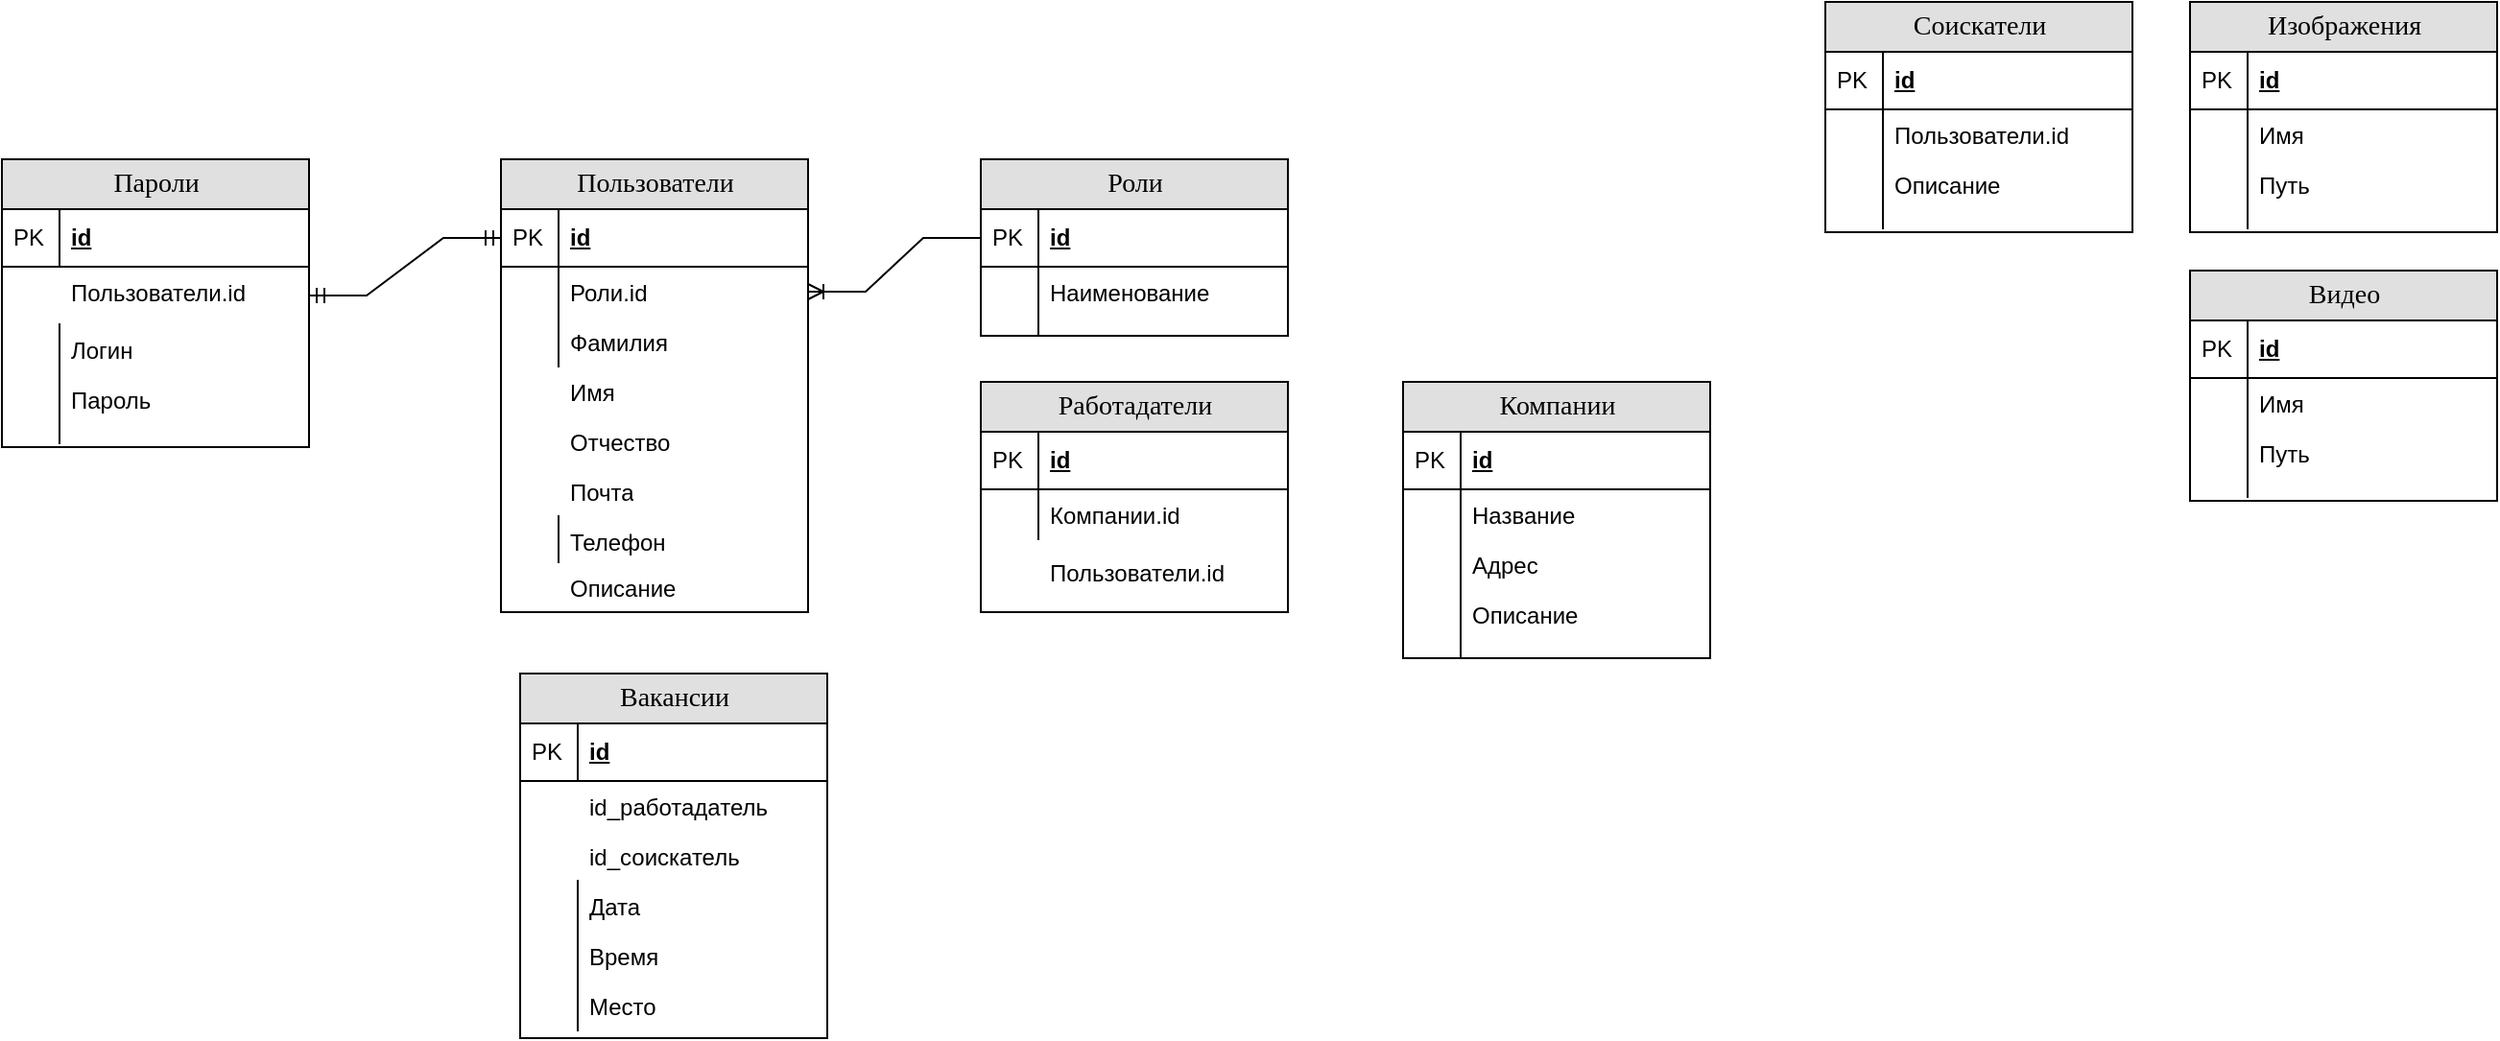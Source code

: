 <mxfile version="20.8.23" type="github">
  <diagram name="Page-1" id="e56a1550-8fbb-45ad-956c-1786394a9013">
    <mxGraphModel dx="1659" dy="703" grid="1" gridSize="10" guides="1" tooltips="1" connect="1" arrows="1" fold="1" page="0" pageScale="1" pageWidth="1100" pageHeight="850" background="none" math="0" shadow="0">
      <root>
        <mxCell id="0" />
        <mxCell id="1" parent="0" />
        <mxCell id="CByPjqdnH1mS_0EtE83R-48" value="Пользователи" style="swimlane;html=1;fontStyle=0;childLayout=stackLayout;horizontal=1;startSize=26;fillColor=#e0e0e0;horizontalStack=0;resizeParent=1;resizeLast=0;collapsible=1;marginBottom=0;swimlaneFillColor=#ffffff;align=center;rounded=0;shadow=0;comic=0;labelBackgroundColor=none;strokeWidth=1;fontFamily=Verdana;fontSize=14" parent="1" vertex="1">
          <mxGeometry x="30" y="272" width="160" height="236" as="geometry" />
        </mxCell>
        <mxCell id="CByPjqdnH1mS_0EtE83R-49" value="id" style="shape=partialRectangle;top=0;left=0;right=0;bottom=1;html=1;align=left;verticalAlign=middle;fillColor=none;spacingLeft=34;spacingRight=4;whiteSpace=wrap;overflow=hidden;rotatable=0;points=[[0,0.5],[1,0.5]];portConstraint=eastwest;dropTarget=0;fontStyle=5;" parent="CByPjqdnH1mS_0EtE83R-48" vertex="1">
          <mxGeometry y="26" width="160" height="30" as="geometry" />
        </mxCell>
        <mxCell id="CByPjqdnH1mS_0EtE83R-50" value="PK" style="shape=partialRectangle;top=0;left=0;bottom=0;html=1;fillColor=none;align=left;verticalAlign=middle;spacingLeft=4;spacingRight=4;whiteSpace=wrap;overflow=hidden;rotatable=0;points=[];portConstraint=eastwest;part=1;" parent="CByPjqdnH1mS_0EtE83R-49" vertex="1" connectable="0">
          <mxGeometry width="30" height="30" as="geometry" />
        </mxCell>
        <mxCell id="CByPjqdnH1mS_0EtE83R-53" value="Роли.id" style="shape=partialRectangle;top=0;left=0;right=0;bottom=0;html=1;align=left;verticalAlign=top;fillColor=none;spacingLeft=34;spacingRight=4;whiteSpace=wrap;overflow=hidden;rotatable=0;points=[[0,0.5],[1,0.5]];portConstraint=eastwest;dropTarget=0;" parent="CByPjqdnH1mS_0EtE83R-48" vertex="1">
          <mxGeometry y="56" width="160" height="26" as="geometry" />
        </mxCell>
        <mxCell id="CByPjqdnH1mS_0EtE83R-54" value="" style="shape=partialRectangle;top=0;left=0;bottom=0;html=1;fillColor=none;align=left;verticalAlign=top;spacingLeft=4;spacingRight=4;whiteSpace=wrap;overflow=hidden;rotatable=0;points=[];portConstraint=eastwest;part=1;" parent="CByPjqdnH1mS_0EtE83R-53" vertex="1" connectable="0">
          <mxGeometry width="30" height="26" as="geometry" />
        </mxCell>
        <mxCell id="CByPjqdnH1mS_0EtE83R-51" value="Фамилия" style="shape=partialRectangle;top=0;left=0;right=0;bottom=0;html=1;align=left;verticalAlign=top;fillColor=none;spacingLeft=34;spacingRight=4;whiteSpace=wrap;overflow=hidden;rotatable=0;points=[[0,0.5],[1,0.5]];portConstraint=eastwest;dropTarget=0;" parent="CByPjqdnH1mS_0EtE83R-48" vertex="1">
          <mxGeometry y="82" width="160" height="26" as="geometry" />
        </mxCell>
        <mxCell id="CByPjqdnH1mS_0EtE83R-52" value="" style="shape=partialRectangle;top=0;left=0;bottom=0;html=1;fillColor=none;align=left;verticalAlign=top;spacingLeft=4;spacingRight=4;whiteSpace=wrap;overflow=hidden;rotatable=0;points=[];portConstraint=eastwest;part=1;" parent="CByPjqdnH1mS_0EtE83R-51" vertex="1" connectable="0">
          <mxGeometry width="30" height="26" as="geometry" />
        </mxCell>
        <mxCell id="NSzCooW_XAb84CC9enrU-23" value="Имя" style="shape=partialRectangle;top=0;left=0;right=0;bottom=0;html=1;align=left;verticalAlign=top;fillColor=none;spacingLeft=34;spacingRight=4;whiteSpace=wrap;overflow=hidden;rotatable=0;points=[[0,0.5],[1,0.5]];portConstraint=eastwest;dropTarget=0;" vertex="1" parent="CByPjqdnH1mS_0EtE83R-48">
          <mxGeometry y="108" width="160" height="26" as="geometry" />
        </mxCell>
        <mxCell id="NSzCooW_XAb84CC9enrU-24" value="Отчество" style="shape=partialRectangle;top=0;left=0;right=0;bottom=0;html=1;align=left;verticalAlign=top;fillColor=none;spacingLeft=34;spacingRight=4;whiteSpace=wrap;overflow=hidden;rotatable=0;points=[[0,0.5],[1,0.5]];portConstraint=eastwest;dropTarget=0;" vertex="1" parent="CByPjqdnH1mS_0EtE83R-48">
          <mxGeometry y="134" width="160" height="26" as="geometry" />
        </mxCell>
        <mxCell id="NSzCooW_XAb84CC9enrU-41" value="Почта" style="shape=partialRectangle;top=0;left=0;right=0;bottom=0;html=1;align=left;verticalAlign=top;fillColor=none;spacingLeft=34;spacingRight=4;whiteSpace=wrap;overflow=hidden;rotatable=0;points=[[0,0.5],[1,0.5]];portConstraint=eastwest;dropTarget=0;" vertex="1" parent="CByPjqdnH1mS_0EtE83R-48">
          <mxGeometry y="160" width="160" height="26" as="geometry" />
        </mxCell>
        <mxCell id="CByPjqdnH1mS_0EtE83R-57" value="Телефон" style="shape=partialRectangle;top=0;left=0;right=0;bottom=0;html=1;align=left;verticalAlign=top;fillColor=none;spacingLeft=34;spacingRight=4;whiteSpace=wrap;overflow=hidden;rotatable=0;points=[[0,0.5],[1,0.5]];portConstraint=eastwest;dropTarget=0;" parent="CByPjqdnH1mS_0EtE83R-48" vertex="1">
          <mxGeometry y="186" width="160" height="24" as="geometry" />
        </mxCell>
        <mxCell id="CByPjqdnH1mS_0EtE83R-58" value="" style="shape=partialRectangle;top=0;left=0;bottom=0;html=1;fillColor=none;align=left;verticalAlign=top;spacingLeft=4;spacingRight=4;whiteSpace=wrap;overflow=hidden;rotatable=0;points=[];portConstraint=eastwest;part=1;" parent="CByPjqdnH1mS_0EtE83R-57" vertex="1" connectable="0">
          <mxGeometry width="30" height="24" as="geometry" />
        </mxCell>
        <mxCell id="NSzCooW_XAb84CC9enrU-42" value="Описание" style="shape=partialRectangle;top=0;left=0;right=0;bottom=0;html=1;align=left;verticalAlign=top;fillColor=none;spacingLeft=34;spacingRight=4;whiteSpace=wrap;overflow=hidden;rotatable=0;points=[[0,0.5],[1,0.5]];portConstraint=eastwest;dropTarget=0;" vertex="1" parent="CByPjqdnH1mS_0EtE83R-48">
          <mxGeometry y="210" width="160" height="24" as="geometry" />
        </mxCell>
        <mxCell id="CByPjqdnH1mS_0EtE83R-59" value="Роли" style="swimlane;html=1;fontStyle=0;childLayout=stackLayout;horizontal=1;startSize=26;fillColor=#e0e0e0;horizontalStack=0;resizeParent=1;resizeLast=0;collapsible=1;marginBottom=0;swimlaneFillColor=#ffffff;align=center;rounded=0;shadow=0;comic=0;labelBackgroundColor=none;strokeWidth=1;fontFamily=Verdana;fontSize=14" parent="1" vertex="1">
          <mxGeometry x="280" y="272" width="160" height="92" as="geometry" />
        </mxCell>
        <mxCell id="CByPjqdnH1mS_0EtE83R-60" value="id" style="shape=partialRectangle;top=0;left=0;right=0;bottom=1;html=1;align=left;verticalAlign=middle;fillColor=none;spacingLeft=34;spacingRight=4;whiteSpace=wrap;overflow=hidden;rotatable=0;points=[[0,0.5],[1,0.5]];portConstraint=eastwest;dropTarget=0;fontStyle=5;" parent="CByPjqdnH1mS_0EtE83R-59" vertex="1">
          <mxGeometry y="26" width="160" height="30" as="geometry" />
        </mxCell>
        <mxCell id="CByPjqdnH1mS_0EtE83R-61" value="PK" style="shape=partialRectangle;top=0;left=0;bottom=0;html=1;fillColor=none;align=left;verticalAlign=middle;spacingLeft=4;spacingRight=4;whiteSpace=wrap;overflow=hidden;rotatable=0;points=[];portConstraint=eastwest;part=1;" parent="CByPjqdnH1mS_0EtE83R-60" vertex="1" connectable="0">
          <mxGeometry width="30" height="30" as="geometry" />
        </mxCell>
        <mxCell id="CByPjqdnH1mS_0EtE83R-62" value="Наименование" style="shape=partialRectangle;top=0;left=0;right=0;bottom=0;html=1;align=left;verticalAlign=top;fillColor=none;spacingLeft=34;spacingRight=4;whiteSpace=wrap;overflow=hidden;rotatable=0;points=[[0,0.5],[1,0.5]];portConstraint=eastwest;dropTarget=0;" parent="CByPjqdnH1mS_0EtE83R-59" vertex="1">
          <mxGeometry y="56" width="160" height="26" as="geometry" />
        </mxCell>
        <mxCell id="CByPjqdnH1mS_0EtE83R-63" value="" style="shape=partialRectangle;top=0;left=0;bottom=0;html=1;fillColor=none;align=left;verticalAlign=top;spacingLeft=4;spacingRight=4;whiteSpace=wrap;overflow=hidden;rotatable=0;points=[];portConstraint=eastwest;part=1;" parent="CByPjqdnH1mS_0EtE83R-62" vertex="1" connectable="0">
          <mxGeometry width="30" height="26" as="geometry" />
        </mxCell>
        <mxCell id="CByPjqdnH1mS_0EtE83R-68" value="" style="shape=partialRectangle;top=0;left=0;right=0;bottom=0;html=1;align=left;verticalAlign=top;fillColor=none;spacingLeft=34;spacingRight=4;whiteSpace=wrap;overflow=hidden;rotatable=0;points=[[0,0.5],[1,0.5]];portConstraint=eastwest;dropTarget=0;" parent="CByPjqdnH1mS_0EtE83R-59" vertex="1">
          <mxGeometry y="82" width="160" height="10" as="geometry" />
        </mxCell>
        <mxCell id="CByPjqdnH1mS_0EtE83R-69" value="" style="shape=partialRectangle;top=0;left=0;bottom=0;html=1;fillColor=none;align=left;verticalAlign=top;spacingLeft=4;spacingRight=4;whiteSpace=wrap;overflow=hidden;rotatable=0;points=[];portConstraint=eastwest;part=1;" parent="CByPjqdnH1mS_0EtE83R-68" vertex="1" connectable="0">
          <mxGeometry width="30" height="10" as="geometry" />
        </mxCell>
        <mxCell id="CByPjqdnH1mS_0EtE83R-70" value="Вакансии" style="swimlane;html=1;fontStyle=0;childLayout=stackLayout;horizontal=1;startSize=26;fillColor=#e0e0e0;horizontalStack=0;resizeParent=1;resizeLast=0;collapsible=1;marginBottom=0;swimlaneFillColor=#ffffff;align=center;rounded=0;shadow=0;comic=0;labelBackgroundColor=none;strokeWidth=1;fontFamily=Verdana;fontSize=14" parent="1" vertex="1">
          <mxGeometry x="40" y="540" width="160" height="190" as="geometry" />
        </mxCell>
        <mxCell id="CByPjqdnH1mS_0EtE83R-71" value="id" style="shape=partialRectangle;top=0;left=0;right=0;bottom=1;html=1;align=left;verticalAlign=middle;fillColor=none;spacingLeft=34;spacingRight=4;whiteSpace=wrap;overflow=hidden;rotatable=0;points=[[0,0.5],[1,0.5]];portConstraint=eastwest;dropTarget=0;fontStyle=5;" parent="CByPjqdnH1mS_0EtE83R-70" vertex="1">
          <mxGeometry y="26" width="160" height="30" as="geometry" />
        </mxCell>
        <mxCell id="CByPjqdnH1mS_0EtE83R-72" value="PK" style="shape=partialRectangle;top=0;left=0;bottom=0;html=1;fillColor=none;align=left;verticalAlign=middle;spacingLeft=4;spacingRight=4;whiteSpace=wrap;overflow=hidden;rotatable=0;points=[];portConstraint=eastwest;part=1;" parent="CByPjqdnH1mS_0EtE83R-71" vertex="1" connectable="0">
          <mxGeometry width="30" height="30" as="geometry" />
        </mxCell>
        <mxCell id="NSzCooW_XAb84CC9enrU-27" value="id_работадатель" style="shape=partialRectangle;top=0;left=0;right=0;bottom=0;html=1;align=left;verticalAlign=top;fillColor=none;spacingLeft=34;spacingRight=4;whiteSpace=wrap;overflow=hidden;rotatable=0;points=[[0,0.5],[1,0.5]];portConstraint=eastwest;dropTarget=0;" vertex="1" parent="CByPjqdnH1mS_0EtE83R-70">
          <mxGeometry y="56" width="160" height="26" as="geometry" />
        </mxCell>
        <mxCell id="NSzCooW_XAb84CC9enrU-26" value="id_соискатель" style="shape=partialRectangle;top=0;left=0;right=0;bottom=0;html=1;align=left;verticalAlign=top;fillColor=none;spacingLeft=34;spacingRight=4;whiteSpace=wrap;overflow=hidden;rotatable=0;points=[[0,0.5],[1,0.5]];portConstraint=eastwest;dropTarget=0;" vertex="1" parent="CByPjqdnH1mS_0EtE83R-70">
          <mxGeometry y="82" width="160" height="26" as="geometry" />
        </mxCell>
        <mxCell id="CByPjqdnH1mS_0EtE83R-73" value="Дата" style="shape=partialRectangle;top=0;left=0;right=0;bottom=0;html=1;align=left;verticalAlign=top;fillColor=none;spacingLeft=34;spacingRight=4;whiteSpace=wrap;overflow=hidden;rotatable=0;points=[[0,0.5],[1,0.5]];portConstraint=eastwest;dropTarget=0;" parent="CByPjqdnH1mS_0EtE83R-70" vertex="1">
          <mxGeometry y="108" width="160" height="26" as="geometry" />
        </mxCell>
        <mxCell id="CByPjqdnH1mS_0EtE83R-74" value="" style="shape=partialRectangle;top=0;left=0;bottom=0;html=1;fillColor=none;align=left;verticalAlign=top;spacingLeft=4;spacingRight=4;whiteSpace=wrap;overflow=hidden;rotatable=0;points=[];portConstraint=eastwest;part=1;" parent="CByPjqdnH1mS_0EtE83R-73" vertex="1" connectable="0">
          <mxGeometry width="30" height="26" as="geometry" />
        </mxCell>
        <mxCell id="CByPjqdnH1mS_0EtE83R-75" value="Время" style="shape=partialRectangle;top=0;left=0;right=0;bottom=0;html=1;align=left;verticalAlign=top;fillColor=none;spacingLeft=34;spacingRight=4;whiteSpace=wrap;overflow=hidden;rotatable=0;points=[[0,0.5],[1,0.5]];portConstraint=eastwest;dropTarget=0;" parent="CByPjqdnH1mS_0EtE83R-70" vertex="1">
          <mxGeometry y="134" width="160" height="26" as="geometry" />
        </mxCell>
        <mxCell id="CByPjqdnH1mS_0EtE83R-76" value="" style="shape=partialRectangle;top=0;left=0;bottom=0;html=1;fillColor=none;align=left;verticalAlign=top;spacingLeft=4;spacingRight=4;whiteSpace=wrap;overflow=hidden;rotatable=0;points=[];portConstraint=eastwest;part=1;" parent="CByPjqdnH1mS_0EtE83R-75" vertex="1" connectable="0">
          <mxGeometry width="30" height="26" as="geometry" />
        </mxCell>
        <mxCell id="CByPjqdnH1mS_0EtE83R-77" value="Место" style="shape=partialRectangle;top=0;left=0;right=0;bottom=0;html=1;align=left;verticalAlign=top;fillColor=none;spacingLeft=34;spacingRight=4;whiteSpace=wrap;overflow=hidden;rotatable=0;points=[[0,0.5],[1,0.5]];portConstraint=eastwest;dropTarget=0;" parent="CByPjqdnH1mS_0EtE83R-70" vertex="1">
          <mxGeometry y="160" width="160" height="26" as="geometry" />
        </mxCell>
        <mxCell id="CByPjqdnH1mS_0EtE83R-78" value="" style="shape=partialRectangle;top=0;left=0;bottom=0;html=1;fillColor=none;align=left;verticalAlign=top;spacingLeft=4;spacingRight=4;whiteSpace=wrap;overflow=hidden;rotatable=0;points=[];portConstraint=eastwest;part=1;" parent="CByPjqdnH1mS_0EtE83R-77" vertex="1" connectable="0">
          <mxGeometry width="30" height="26" as="geometry" />
        </mxCell>
        <mxCell id="NSzCooW_XAb84CC9enrU-1" value="Работадатели" style="swimlane;html=1;fontStyle=0;childLayout=stackLayout;horizontal=1;startSize=26;fillColor=#e0e0e0;horizontalStack=0;resizeParent=1;resizeLast=0;collapsible=1;marginBottom=0;swimlaneFillColor=#ffffff;align=center;rounded=0;shadow=0;comic=0;labelBackgroundColor=none;strokeWidth=1;fontFamily=Verdana;fontSize=14" vertex="1" parent="1">
          <mxGeometry x="280" y="388" width="160" height="120" as="geometry" />
        </mxCell>
        <mxCell id="NSzCooW_XAb84CC9enrU-2" value="id" style="shape=partialRectangle;top=0;left=0;right=0;bottom=1;html=1;align=left;verticalAlign=middle;fillColor=none;spacingLeft=34;spacingRight=4;whiteSpace=wrap;overflow=hidden;rotatable=0;points=[[0,0.5],[1,0.5]];portConstraint=eastwest;dropTarget=0;fontStyle=5;" vertex="1" parent="NSzCooW_XAb84CC9enrU-1">
          <mxGeometry y="26" width="160" height="30" as="geometry" />
        </mxCell>
        <mxCell id="NSzCooW_XAb84CC9enrU-3" value="PK" style="shape=partialRectangle;top=0;left=0;bottom=0;html=1;fillColor=none;align=left;verticalAlign=middle;spacingLeft=4;spacingRight=4;whiteSpace=wrap;overflow=hidden;rotatable=0;points=[];portConstraint=eastwest;part=1;" vertex="1" connectable="0" parent="NSzCooW_XAb84CC9enrU-2">
          <mxGeometry width="30" height="30" as="geometry" />
        </mxCell>
        <mxCell id="NSzCooW_XAb84CC9enrU-4" value="Компании.id" style="shape=partialRectangle;top=0;left=0;right=0;bottom=0;html=1;align=left;verticalAlign=top;fillColor=none;spacingLeft=34;spacingRight=4;whiteSpace=wrap;overflow=hidden;rotatable=0;points=[[0,0.5],[1,0.5]];portConstraint=eastwest;dropTarget=0;" vertex="1" parent="NSzCooW_XAb84CC9enrU-1">
          <mxGeometry y="56" width="160" height="30" as="geometry" />
        </mxCell>
        <mxCell id="NSzCooW_XAb84CC9enrU-5" value="" style="shape=partialRectangle;top=0;left=0;bottom=0;html=1;fillColor=none;align=left;verticalAlign=top;spacingLeft=4;spacingRight=4;whiteSpace=wrap;overflow=hidden;rotatable=0;points=[];portConstraint=eastwest;part=1;" vertex="1" connectable="0" parent="NSzCooW_XAb84CC9enrU-4">
          <mxGeometry width="30" height="26" as="geometry" />
        </mxCell>
        <mxCell id="NSzCooW_XAb84CC9enrU-44" value="Пользователи.id" style="shape=partialRectangle;top=0;left=0;right=0;bottom=0;html=1;align=left;verticalAlign=top;fillColor=none;spacingLeft=34;spacingRight=4;whiteSpace=wrap;overflow=hidden;rotatable=0;points=[[0,0.5],[1,0.5]];portConstraint=eastwest;dropTarget=0;" vertex="1" parent="NSzCooW_XAb84CC9enrU-1">
          <mxGeometry y="86" width="160" height="26" as="geometry" />
        </mxCell>
        <mxCell id="NSzCooW_XAb84CC9enrU-12" value="Соискатели" style="swimlane;html=1;fontStyle=0;childLayout=stackLayout;horizontal=1;startSize=26;fillColor=#e0e0e0;horizontalStack=0;resizeParent=1;resizeLast=0;collapsible=1;marginBottom=0;swimlaneFillColor=#ffffff;align=center;rounded=0;shadow=0;comic=0;labelBackgroundColor=none;strokeWidth=1;fontFamily=Verdana;fontSize=14" vertex="1" parent="1">
          <mxGeometry x="720" y="190" width="160" height="120" as="geometry" />
        </mxCell>
        <mxCell id="NSzCooW_XAb84CC9enrU-13" value="id" style="shape=partialRectangle;top=0;left=0;right=0;bottom=1;html=1;align=left;verticalAlign=middle;fillColor=none;spacingLeft=34;spacingRight=4;whiteSpace=wrap;overflow=hidden;rotatable=0;points=[[0,0.5],[1,0.5]];portConstraint=eastwest;dropTarget=0;fontStyle=5;" vertex="1" parent="NSzCooW_XAb84CC9enrU-12">
          <mxGeometry y="26" width="160" height="30" as="geometry" />
        </mxCell>
        <mxCell id="NSzCooW_XAb84CC9enrU-14" value="PK" style="shape=partialRectangle;top=0;left=0;bottom=0;html=1;fillColor=none;align=left;verticalAlign=middle;spacingLeft=4;spacingRight=4;whiteSpace=wrap;overflow=hidden;rotatable=0;points=[];portConstraint=eastwest;part=1;" vertex="1" connectable="0" parent="NSzCooW_XAb84CC9enrU-13">
          <mxGeometry width="30" height="30" as="geometry" />
        </mxCell>
        <mxCell id="NSzCooW_XAb84CC9enrU-15" value="Пользователи.id" style="shape=partialRectangle;top=0;left=0;right=0;bottom=0;html=1;align=left;verticalAlign=top;fillColor=none;spacingLeft=34;spacingRight=4;whiteSpace=wrap;overflow=hidden;rotatable=0;points=[[0,0.5],[1,0.5]];portConstraint=eastwest;dropTarget=0;" vertex="1" parent="NSzCooW_XAb84CC9enrU-12">
          <mxGeometry y="56" width="160" height="26" as="geometry" />
        </mxCell>
        <mxCell id="NSzCooW_XAb84CC9enrU-16" value="" style="shape=partialRectangle;top=0;left=0;bottom=0;html=1;fillColor=none;align=left;verticalAlign=top;spacingLeft=4;spacingRight=4;whiteSpace=wrap;overflow=hidden;rotatable=0;points=[];portConstraint=eastwest;part=1;" vertex="1" connectable="0" parent="NSzCooW_XAb84CC9enrU-15">
          <mxGeometry width="30" height="26" as="geometry" />
        </mxCell>
        <mxCell id="NSzCooW_XAb84CC9enrU-17" value="Описание" style="shape=partialRectangle;top=0;left=0;right=0;bottom=0;html=1;align=left;verticalAlign=top;fillColor=none;spacingLeft=34;spacingRight=4;whiteSpace=wrap;overflow=hidden;rotatable=0;points=[[0,0.5],[1,0.5]];portConstraint=eastwest;dropTarget=0;" vertex="1" parent="NSzCooW_XAb84CC9enrU-12">
          <mxGeometry y="82" width="160" height="26" as="geometry" />
        </mxCell>
        <mxCell id="NSzCooW_XAb84CC9enrU-18" value="" style="shape=partialRectangle;top=0;left=0;bottom=0;html=1;fillColor=none;align=left;verticalAlign=top;spacingLeft=4;spacingRight=4;whiteSpace=wrap;overflow=hidden;rotatable=0;points=[];portConstraint=eastwest;part=1;" vertex="1" connectable="0" parent="NSzCooW_XAb84CC9enrU-17">
          <mxGeometry width="30" height="26" as="geometry" />
        </mxCell>
        <mxCell id="NSzCooW_XAb84CC9enrU-21" value="" style="shape=partialRectangle;top=0;left=0;right=0;bottom=0;html=1;align=left;verticalAlign=top;fillColor=none;spacingLeft=34;spacingRight=4;whiteSpace=wrap;overflow=hidden;rotatable=0;points=[[0,0.5],[1,0.5]];portConstraint=eastwest;dropTarget=0;" vertex="1" parent="NSzCooW_XAb84CC9enrU-12">
          <mxGeometry y="108" width="160" height="10" as="geometry" />
        </mxCell>
        <mxCell id="NSzCooW_XAb84CC9enrU-22" value="" style="shape=partialRectangle;top=0;left=0;bottom=0;html=1;fillColor=none;align=left;verticalAlign=top;spacingLeft=4;spacingRight=4;whiteSpace=wrap;overflow=hidden;rotatable=0;points=[];portConstraint=eastwest;part=1;" vertex="1" connectable="0" parent="NSzCooW_XAb84CC9enrU-21">
          <mxGeometry width="30" height="10" as="geometry" />
        </mxCell>
        <mxCell id="NSzCooW_XAb84CC9enrU-28" value="Пароли" style="swimlane;html=1;fontStyle=0;childLayout=stackLayout;horizontal=1;startSize=26;fillColor=#e0e0e0;horizontalStack=0;resizeParent=1;resizeLast=0;collapsible=1;marginBottom=0;swimlaneFillColor=#ffffff;align=center;rounded=0;shadow=0;comic=0;labelBackgroundColor=none;strokeWidth=1;fontFamily=Verdana;fontSize=14" vertex="1" parent="1">
          <mxGeometry x="-230" y="272" width="160" height="150" as="geometry">
            <mxRectangle x="340" y="400" width="90" height="30" as="alternateBounds" />
          </mxGeometry>
        </mxCell>
        <mxCell id="NSzCooW_XAb84CC9enrU-29" value="id" style="shape=partialRectangle;top=0;left=0;right=0;bottom=1;html=1;align=left;verticalAlign=middle;fillColor=none;spacingLeft=34;spacingRight=4;whiteSpace=wrap;overflow=hidden;rotatable=0;points=[[0,0.5],[1,0.5]];portConstraint=eastwest;dropTarget=0;fontStyle=5;" vertex="1" parent="NSzCooW_XAb84CC9enrU-28">
          <mxGeometry y="26" width="160" height="30" as="geometry" />
        </mxCell>
        <mxCell id="NSzCooW_XAb84CC9enrU-30" value="PK" style="shape=partialRectangle;top=0;left=0;bottom=0;html=1;fillColor=none;align=left;verticalAlign=middle;spacingLeft=4;spacingRight=4;whiteSpace=wrap;overflow=hidden;rotatable=0;points=[];portConstraint=eastwest;part=1;" vertex="1" connectable="0" parent="NSzCooW_XAb84CC9enrU-29">
          <mxGeometry width="30" height="30" as="geometry" />
        </mxCell>
        <mxCell id="NSzCooW_XAb84CC9enrU-40" value="Пользователи.id" style="shape=partialRectangle;top=0;left=0;right=0;bottom=0;html=1;align=left;verticalAlign=top;fillColor=none;spacingLeft=34;spacingRight=4;whiteSpace=wrap;overflow=hidden;rotatable=0;points=[[0,0.5],[1,0.5]];portConstraint=eastwest;dropTarget=0;container=0;" vertex="1" parent="NSzCooW_XAb84CC9enrU-28">
          <mxGeometry y="56" width="160" height="30" as="geometry" />
        </mxCell>
        <mxCell id="NSzCooW_XAb84CC9enrU-31" value="Логин" style="shape=partialRectangle;top=0;left=0;right=0;bottom=0;html=1;align=left;verticalAlign=top;fillColor=none;spacingLeft=34;spacingRight=4;whiteSpace=wrap;overflow=hidden;rotatable=0;points=[[0,0.5],[1,0.5]];portConstraint=eastwest;dropTarget=0;" vertex="1" parent="NSzCooW_XAb84CC9enrU-28">
          <mxGeometry y="86" width="160" height="26" as="geometry" />
        </mxCell>
        <mxCell id="NSzCooW_XAb84CC9enrU-32" value="" style="shape=partialRectangle;top=0;left=0;bottom=0;html=1;fillColor=none;align=left;verticalAlign=top;spacingLeft=4;spacingRight=4;whiteSpace=wrap;overflow=hidden;rotatable=0;points=[];portConstraint=eastwest;part=1;" vertex="1" connectable="0" parent="NSzCooW_XAb84CC9enrU-31">
          <mxGeometry width="30" height="26" as="geometry" />
        </mxCell>
        <mxCell id="NSzCooW_XAb84CC9enrU-33" value="Пароль" style="shape=partialRectangle;top=0;left=0;right=0;bottom=0;html=1;align=left;verticalAlign=top;fillColor=none;spacingLeft=34;spacingRight=4;whiteSpace=wrap;overflow=hidden;rotatable=0;points=[[0,0.5],[1,0.5]];portConstraint=eastwest;dropTarget=0;" vertex="1" parent="NSzCooW_XAb84CC9enrU-28">
          <mxGeometry y="112" width="160" height="26" as="geometry" />
        </mxCell>
        <mxCell id="NSzCooW_XAb84CC9enrU-34" value="" style="shape=partialRectangle;top=0;left=0;bottom=0;html=1;fillColor=none;align=left;verticalAlign=top;spacingLeft=4;spacingRight=4;whiteSpace=wrap;overflow=hidden;rotatable=0;points=[];portConstraint=eastwest;part=1;" vertex="1" connectable="0" parent="NSzCooW_XAb84CC9enrU-33">
          <mxGeometry width="30" height="26" as="geometry" />
        </mxCell>
        <mxCell id="NSzCooW_XAb84CC9enrU-37" value="" style="shape=partialRectangle;top=0;left=0;right=0;bottom=0;html=1;align=left;verticalAlign=top;fillColor=none;spacingLeft=34;spacingRight=4;whiteSpace=wrap;overflow=hidden;rotatable=0;points=[[0,0.5],[1,0.5]];portConstraint=eastwest;dropTarget=0;" vertex="1" parent="NSzCooW_XAb84CC9enrU-28">
          <mxGeometry y="138" width="160" height="10" as="geometry" />
        </mxCell>
        <mxCell id="NSzCooW_XAb84CC9enrU-38" value="" style="shape=partialRectangle;top=0;left=0;bottom=0;html=1;fillColor=none;align=left;verticalAlign=top;spacingLeft=4;spacingRight=4;whiteSpace=wrap;overflow=hidden;rotatable=0;points=[];portConstraint=eastwest;part=1;" vertex="1" connectable="0" parent="NSzCooW_XAb84CC9enrU-37">
          <mxGeometry width="30" height="10" as="geometry" />
        </mxCell>
        <mxCell id="NSzCooW_XAb84CC9enrU-47" value="Компании" style="swimlane;html=1;fontStyle=0;childLayout=stackLayout;horizontal=1;startSize=26;fillColor=#e0e0e0;horizontalStack=0;resizeParent=1;resizeLast=0;collapsible=1;marginBottom=0;swimlaneFillColor=#ffffff;align=center;rounded=0;shadow=0;comic=0;labelBackgroundColor=none;strokeWidth=1;fontFamily=Verdana;fontSize=14" vertex="1" parent="1">
          <mxGeometry x="500" y="388" width="160" height="144" as="geometry" />
        </mxCell>
        <mxCell id="NSzCooW_XAb84CC9enrU-48" value="id" style="shape=partialRectangle;top=0;left=0;right=0;bottom=1;html=1;align=left;verticalAlign=middle;fillColor=none;spacingLeft=34;spacingRight=4;whiteSpace=wrap;overflow=hidden;rotatable=0;points=[[0,0.5],[1,0.5]];portConstraint=eastwest;dropTarget=0;fontStyle=5;" vertex="1" parent="NSzCooW_XAb84CC9enrU-47">
          <mxGeometry y="26" width="160" height="30" as="geometry" />
        </mxCell>
        <mxCell id="NSzCooW_XAb84CC9enrU-49" value="PK" style="shape=partialRectangle;top=0;left=0;bottom=0;html=1;fillColor=none;align=left;verticalAlign=middle;spacingLeft=4;spacingRight=4;whiteSpace=wrap;overflow=hidden;rotatable=0;points=[];portConstraint=eastwest;part=1;" vertex="1" connectable="0" parent="NSzCooW_XAb84CC9enrU-48">
          <mxGeometry width="30" height="30" as="geometry" />
        </mxCell>
        <mxCell id="NSzCooW_XAb84CC9enrU-50" value="Название" style="shape=partialRectangle;top=0;left=0;right=0;bottom=0;html=1;align=left;verticalAlign=top;fillColor=none;spacingLeft=34;spacingRight=4;whiteSpace=wrap;overflow=hidden;rotatable=0;points=[[0,0.5],[1,0.5]];portConstraint=eastwest;dropTarget=0;" vertex="1" parent="NSzCooW_XAb84CC9enrU-47">
          <mxGeometry y="56" width="160" height="26" as="geometry" />
        </mxCell>
        <mxCell id="NSzCooW_XAb84CC9enrU-51" value="" style="shape=partialRectangle;top=0;left=0;bottom=0;html=1;fillColor=none;align=left;verticalAlign=top;spacingLeft=4;spacingRight=4;whiteSpace=wrap;overflow=hidden;rotatable=0;points=[];portConstraint=eastwest;part=1;" vertex="1" connectable="0" parent="NSzCooW_XAb84CC9enrU-50">
          <mxGeometry width="30" height="26" as="geometry" />
        </mxCell>
        <mxCell id="NSzCooW_XAb84CC9enrU-52" value="Адрес" style="shape=partialRectangle;top=0;left=0;right=0;bottom=0;html=1;align=left;verticalAlign=top;fillColor=none;spacingLeft=34;spacingRight=4;whiteSpace=wrap;overflow=hidden;rotatable=0;points=[[0,0.5],[1,0.5]];portConstraint=eastwest;dropTarget=0;" vertex="1" parent="NSzCooW_XAb84CC9enrU-47">
          <mxGeometry y="82" width="160" height="26" as="geometry" />
        </mxCell>
        <mxCell id="NSzCooW_XAb84CC9enrU-53" value="" style="shape=partialRectangle;top=0;left=0;bottom=0;html=1;fillColor=none;align=left;verticalAlign=top;spacingLeft=4;spacingRight=4;whiteSpace=wrap;overflow=hidden;rotatable=0;points=[];portConstraint=eastwest;part=1;" vertex="1" connectable="0" parent="NSzCooW_XAb84CC9enrU-52">
          <mxGeometry width="30" height="26" as="geometry" />
        </mxCell>
        <mxCell id="NSzCooW_XAb84CC9enrU-54" value="Описание" style="shape=partialRectangle;top=0;left=0;right=0;bottom=0;html=1;align=left;verticalAlign=top;fillColor=none;spacingLeft=34;spacingRight=4;whiteSpace=wrap;overflow=hidden;rotatable=0;points=[[0,0.5],[1,0.5]];portConstraint=eastwest;dropTarget=0;" vertex="1" parent="NSzCooW_XAb84CC9enrU-47">
          <mxGeometry y="108" width="160" height="26" as="geometry" />
        </mxCell>
        <mxCell id="NSzCooW_XAb84CC9enrU-55" value="" style="shape=partialRectangle;top=0;left=0;bottom=0;html=1;fillColor=none;align=left;verticalAlign=top;spacingLeft=4;spacingRight=4;whiteSpace=wrap;overflow=hidden;rotatable=0;points=[];portConstraint=eastwest;part=1;" vertex="1" connectable="0" parent="NSzCooW_XAb84CC9enrU-54">
          <mxGeometry width="30" height="26" as="geometry" />
        </mxCell>
        <mxCell id="NSzCooW_XAb84CC9enrU-56" value="" style="shape=partialRectangle;top=0;left=0;right=0;bottom=0;html=1;align=left;verticalAlign=top;fillColor=none;spacingLeft=34;spacingRight=4;whiteSpace=wrap;overflow=hidden;rotatable=0;points=[[0,0.5],[1,0.5]];portConstraint=eastwest;dropTarget=0;" vertex="1" parent="NSzCooW_XAb84CC9enrU-47">
          <mxGeometry y="134" width="160" height="10" as="geometry" />
        </mxCell>
        <mxCell id="NSzCooW_XAb84CC9enrU-57" value="" style="shape=partialRectangle;top=0;left=0;bottom=0;html=1;fillColor=none;align=left;verticalAlign=top;spacingLeft=4;spacingRight=4;whiteSpace=wrap;overflow=hidden;rotatable=0;points=[];portConstraint=eastwest;part=1;" vertex="1" connectable="0" parent="NSzCooW_XAb84CC9enrU-56">
          <mxGeometry width="30" height="10" as="geometry" />
        </mxCell>
        <mxCell id="NSzCooW_XAb84CC9enrU-58" value="Изображения" style="swimlane;html=1;fontStyle=0;childLayout=stackLayout;horizontal=1;startSize=26;fillColor=#e0e0e0;horizontalStack=0;resizeParent=1;resizeLast=0;collapsible=1;marginBottom=0;swimlaneFillColor=#ffffff;align=center;rounded=0;shadow=0;comic=0;labelBackgroundColor=none;strokeWidth=1;fontFamily=Verdana;fontSize=14" vertex="1" parent="1">
          <mxGeometry x="910" y="190" width="160" height="120" as="geometry" />
        </mxCell>
        <mxCell id="NSzCooW_XAb84CC9enrU-59" value="id" style="shape=partialRectangle;top=0;left=0;right=0;bottom=1;html=1;align=left;verticalAlign=middle;fillColor=none;spacingLeft=34;spacingRight=4;whiteSpace=wrap;overflow=hidden;rotatable=0;points=[[0,0.5],[1,0.5]];portConstraint=eastwest;dropTarget=0;fontStyle=5;" vertex="1" parent="NSzCooW_XAb84CC9enrU-58">
          <mxGeometry y="26" width="160" height="30" as="geometry" />
        </mxCell>
        <mxCell id="NSzCooW_XAb84CC9enrU-60" value="PK" style="shape=partialRectangle;top=0;left=0;bottom=0;html=1;fillColor=none;align=left;verticalAlign=middle;spacingLeft=4;spacingRight=4;whiteSpace=wrap;overflow=hidden;rotatable=0;points=[];portConstraint=eastwest;part=1;" vertex="1" connectable="0" parent="NSzCooW_XAb84CC9enrU-59">
          <mxGeometry width="30" height="30" as="geometry" />
        </mxCell>
        <mxCell id="NSzCooW_XAb84CC9enrU-61" value="Имя" style="shape=partialRectangle;top=0;left=0;right=0;bottom=0;html=1;align=left;verticalAlign=top;fillColor=none;spacingLeft=34;spacingRight=4;whiteSpace=wrap;overflow=hidden;rotatable=0;points=[[0,0.5],[1,0.5]];portConstraint=eastwest;dropTarget=0;" vertex="1" parent="NSzCooW_XAb84CC9enrU-58">
          <mxGeometry y="56" width="160" height="26" as="geometry" />
        </mxCell>
        <mxCell id="NSzCooW_XAb84CC9enrU-62" value="" style="shape=partialRectangle;top=0;left=0;bottom=0;html=1;fillColor=none;align=left;verticalAlign=top;spacingLeft=4;spacingRight=4;whiteSpace=wrap;overflow=hidden;rotatable=0;points=[];portConstraint=eastwest;part=1;" vertex="1" connectable="0" parent="NSzCooW_XAb84CC9enrU-61">
          <mxGeometry width="30" height="26" as="geometry" />
        </mxCell>
        <mxCell id="NSzCooW_XAb84CC9enrU-63" value="Путь" style="shape=partialRectangle;top=0;left=0;right=0;bottom=0;html=1;align=left;verticalAlign=top;fillColor=none;spacingLeft=34;spacingRight=4;whiteSpace=wrap;overflow=hidden;rotatable=0;points=[[0,0.5],[1,0.5]];portConstraint=eastwest;dropTarget=0;" vertex="1" parent="NSzCooW_XAb84CC9enrU-58">
          <mxGeometry y="82" width="160" height="26" as="geometry" />
        </mxCell>
        <mxCell id="NSzCooW_XAb84CC9enrU-64" value="" style="shape=partialRectangle;top=0;left=0;bottom=0;html=1;fillColor=none;align=left;verticalAlign=top;spacingLeft=4;spacingRight=4;whiteSpace=wrap;overflow=hidden;rotatable=0;points=[];portConstraint=eastwest;part=1;" vertex="1" connectable="0" parent="NSzCooW_XAb84CC9enrU-63">
          <mxGeometry width="30" height="26" as="geometry" />
        </mxCell>
        <mxCell id="NSzCooW_XAb84CC9enrU-67" value="" style="shape=partialRectangle;top=0;left=0;right=0;bottom=0;html=1;align=left;verticalAlign=top;fillColor=none;spacingLeft=34;spacingRight=4;whiteSpace=wrap;overflow=hidden;rotatable=0;points=[[0,0.5],[1,0.5]];portConstraint=eastwest;dropTarget=0;" vertex="1" parent="NSzCooW_XAb84CC9enrU-58">
          <mxGeometry y="108" width="160" height="10" as="geometry" />
        </mxCell>
        <mxCell id="NSzCooW_XAb84CC9enrU-68" value="" style="shape=partialRectangle;top=0;left=0;bottom=0;html=1;fillColor=none;align=left;verticalAlign=top;spacingLeft=4;spacingRight=4;whiteSpace=wrap;overflow=hidden;rotatable=0;points=[];portConstraint=eastwest;part=1;" vertex="1" connectable="0" parent="NSzCooW_XAb84CC9enrU-67">
          <mxGeometry width="30" height="10" as="geometry" />
        </mxCell>
        <mxCell id="NSzCooW_XAb84CC9enrU-69" value="Видео" style="swimlane;html=1;fontStyle=0;childLayout=stackLayout;horizontal=1;startSize=26;fillColor=#e0e0e0;horizontalStack=0;resizeParent=1;resizeLast=0;collapsible=1;marginBottom=0;swimlaneFillColor=#ffffff;align=center;rounded=0;shadow=0;comic=0;labelBackgroundColor=none;strokeWidth=1;fontFamily=Verdana;fontSize=14" vertex="1" parent="1">
          <mxGeometry x="910" y="330" width="160" height="120" as="geometry" />
        </mxCell>
        <mxCell id="NSzCooW_XAb84CC9enrU-70" value="id" style="shape=partialRectangle;top=0;left=0;right=0;bottom=1;html=1;align=left;verticalAlign=middle;fillColor=none;spacingLeft=34;spacingRight=4;whiteSpace=wrap;overflow=hidden;rotatable=0;points=[[0,0.5],[1,0.5]];portConstraint=eastwest;dropTarget=0;fontStyle=5;" vertex="1" parent="NSzCooW_XAb84CC9enrU-69">
          <mxGeometry y="26" width="160" height="30" as="geometry" />
        </mxCell>
        <mxCell id="NSzCooW_XAb84CC9enrU-71" value="PK" style="shape=partialRectangle;top=0;left=0;bottom=0;html=1;fillColor=none;align=left;verticalAlign=middle;spacingLeft=4;spacingRight=4;whiteSpace=wrap;overflow=hidden;rotatable=0;points=[];portConstraint=eastwest;part=1;" vertex="1" connectable="0" parent="NSzCooW_XAb84CC9enrU-70">
          <mxGeometry width="30" height="30" as="geometry" />
        </mxCell>
        <mxCell id="NSzCooW_XAb84CC9enrU-72" value="Имя" style="shape=partialRectangle;top=0;left=0;right=0;bottom=0;html=1;align=left;verticalAlign=top;fillColor=none;spacingLeft=34;spacingRight=4;whiteSpace=wrap;overflow=hidden;rotatable=0;points=[[0,0.5],[1,0.5]];portConstraint=eastwest;dropTarget=0;" vertex="1" parent="NSzCooW_XAb84CC9enrU-69">
          <mxGeometry y="56" width="160" height="26" as="geometry" />
        </mxCell>
        <mxCell id="NSzCooW_XAb84CC9enrU-73" value="" style="shape=partialRectangle;top=0;left=0;bottom=0;html=1;fillColor=none;align=left;verticalAlign=top;spacingLeft=4;spacingRight=4;whiteSpace=wrap;overflow=hidden;rotatable=0;points=[];portConstraint=eastwest;part=1;" vertex="1" connectable="0" parent="NSzCooW_XAb84CC9enrU-72">
          <mxGeometry width="30" height="26" as="geometry" />
        </mxCell>
        <mxCell id="NSzCooW_XAb84CC9enrU-74" value="Путь" style="shape=partialRectangle;top=0;left=0;right=0;bottom=0;html=1;align=left;verticalAlign=top;fillColor=none;spacingLeft=34;spacingRight=4;whiteSpace=wrap;overflow=hidden;rotatable=0;points=[[0,0.5],[1,0.5]];portConstraint=eastwest;dropTarget=0;" vertex="1" parent="NSzCooW_XAb84CC9enrU-69">
          <mxGeometry y="82" width="160" height="26" as="geometry" />
        </mxCell>
        <mxCell id="NSzCooW_XAb84CC9enrU-75" value="" style="shape=partialRectangle;top=0;left=0;bottom=0;html=1;fillColor=none;align=left;verticalAlign=top;spacingLeft=4;spacingRight=4;whiteSpace=wrap;overflow=hidden;rotatable=0;points=[];portConstraint=eastwest;part=1;" vertex="1" connectable="0" parent="NSzCooW_XAb84CC9enrU-74">
          <mxGeometry width="30" height="26" as="geometry" />
        </mxCell>
        <mxCell id="NSzCooW_XAb84CC9enrU-78" value="" style="shape=partialRectangle;top=0;left=0;right=0;bottom=0;html=1;align=left;verticalAlign=top;fillColor=none;spacingLeft=34;spacingRight=4;whiteSpace=wrap;overflow=hidden;rotatable=0;points=[[0,0.5],[1,0.5]];portConstraint=eastwest;dropTarget=0;" vertex="1" parent="NSzCooW_XAb84CC9enrU-69">
          <mxGeometry y="108" width="160" height="10" as="geometry" />
        </mxCell>
        <mxCell id="NSzCooW_XAb84CC9enrU-79" value="" style="shape=partialRectangle;top=0;left=0;bottom=0;html=1;fillColor=none;align=left;verticalAlign=top;spacingLeft=4;spacingRight=4;whiteSpace=wrap;overflow=hidden;rotatable=0;points=[];portConstraint=eastwest;part=1;" vertex="1" connectable="0" parent="NSzCooW_XAb84CC9enrU-78">
          <mxGeometry width="30" height="10" as="geometry" />
        </mxCell>
        <mxCell id="NSzCooW_XAb84CC9enrU-80" value="" style="edgeStyle=entityRelationEdgeStyle;fontSize=12;html=1;endArrow=ERoneToMany;rounded=0;" edge="1" parent="1" source="CByPjqdnH1mS_0EtE83R-60" target="CByPjqdnH1mS_0EtE83R-53">
          <mxGeometry width="100" height="100" relative="1" as="geometry">
            <mxPoint x="270" y="500" as="sourcePoint" />
            <mxPoint x="370" y="400" as="targetPoint" />
          </mxGeometry>
        </mxCell>
        <mxCell id="NSzCooW_XAb84CC9enrU-81" value="" style="edgeStyle=entityRelationEdgeStyle;fontSize=12;html=1;endArrow=ERmandOne;startArrow=ERmandOne;rounded=0;" edge="1" parent="1" source="NSzCooW_XAb84CC9enrU-40" target="CByPjqdnH1mS_0EtE83R-49">
          <mxGeometry width="100" height="100" relative="1" as="geometry">
            <mxPoint x="-120" y="522" as="sourcePoint" />
            <mxPoint x="-20" y="422" as="targetPoint" />
          </mxGeometry>
        </mxCell>
      </root>
    </mxGraphModel>
  </diagram>
</mxfile>
